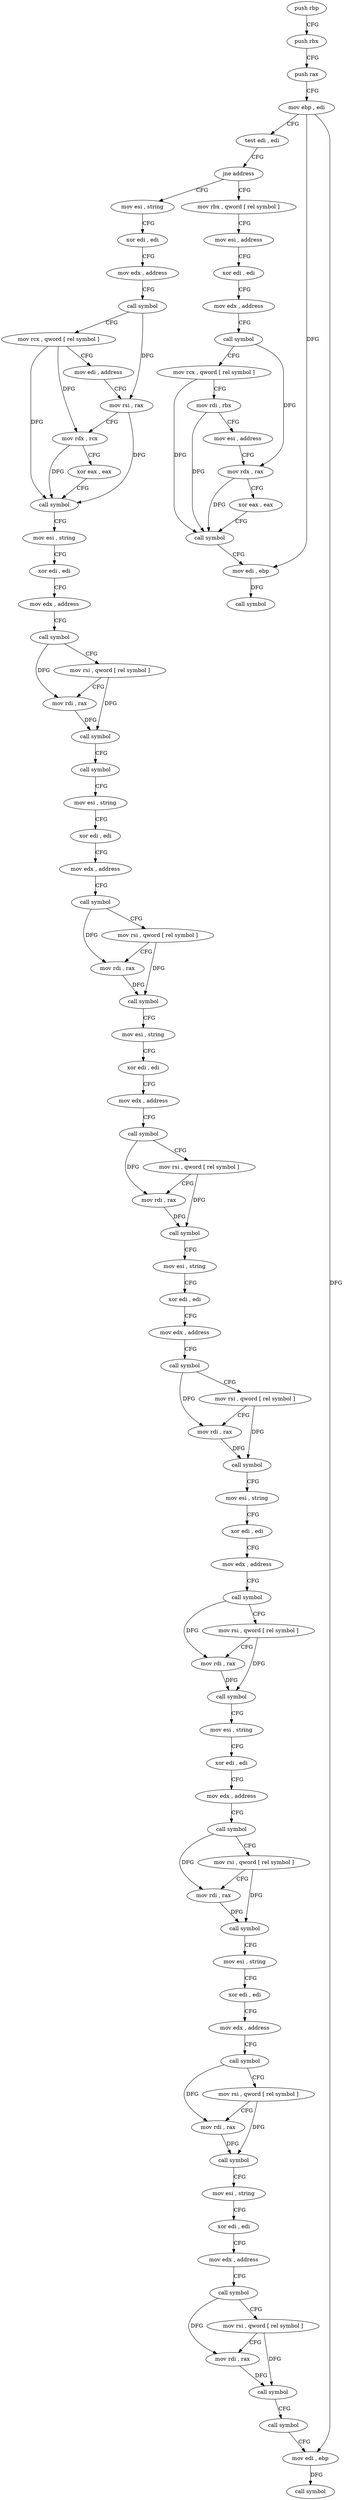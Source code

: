 digraph "func" {
"4201456" [label = "push rbp" ]
"4201457" [label = "push rbx" ]
"4201458" [label = "push rax" ]
"4201459" [label = "mov ebp , edi" ]
"4201461" [label = "test edi , edi" ]
"4201463" [label = "jne address" ]
"4201784" [label = "mov rbx , qword [ rel symbol ]" ]
"4201469" [label = "mov esi , string" ]
"4201791" [label = "mov esi , address" ]
"4201796" [label = "xor edi , edi" ]
"4201798" [label = "mov edx , address" ]
"4201803" [label = "call symbol" ]
"4201808" [label = "mov rcx , qword [ rel symbol ]" ]
"4201815" [label = "mov rdi , rbx" ]
"4201818" [label = "mov esi , address" ]
"4201823" [label = "mov rdx , rax" ]
"4201826" [label = "xor eax , eax" ]
"4201828" [label = "call symbol" ]
"4201833" [label = "mov edi , ebp" ]
"4201835" [label = "call symbol" ]
"4201474" [label = "xor edi , edi" ]
"4201476" [label = "mov edx , address" ]
"4201481" [label = "call symbol" ]
"4201486" [label = "mov rcx , qword [ rel symbol ]" ]
"4201493" [label = "mov edi , address" ]
"4201498" [label = "mov rsi , rax" ]
"4201501" [label = "mov rdx , rcx" ]
"4201504" [label = "xor eax , eax" ]
"4201506" [label = "call symbol" ]
"4201511" [label = "mov esi , string" ]
"4201516" [label = "xor edi , edi" ]
"4201518" [label = "mov edx , address" ]
"4201523" [label = "call symbol" ]
"4201528" [label = "mov rsi , qword [ rel symbol ]" ]
"4201535" [label = "mov rdi , rax" ]
"4201538" [label = "call symbol" ]
"4201543" [label = "call symbol" ]
"4201548" [label = "mov esi , string" ]
"4201553" [label = "xor edi , edi" ]
"4201555" [label = "mov edx , address" ]
"4201560" [label = "call symbol" ]
"4201565" [label = "mov rsi , qword [ rel symbol ]" ]
"4201572" [label = "mov rdi , rax" ]
"4201575" [label = "call symbol" ]
"4201580" [label = "mov esi , string" ]
"4201585" [label = "xor edi , edi" ]
"4201587" [label = "mov edx , address" ]
"4201592" [label = "call symbol" ]
"4201597" [label = "mov rsi , qword [ rel symbol ]" ]
"4201604" [label = "mov rdi , rax" ]
"4201607" [label = "call symbol" ]
"4201612" [label = "mov esi , string" ]
"4201617" [label = "xor edi , edi" ]
"4201619" [label = "mov edx , address" ]
"4201624" [label = "call symbol" ]
"4201629" [label = "mov rsi , qword [ rel symbol ]" ]
"4201636" [label = "mov rdi , rax" ]
"4201639" [label = "call symbol" ]
"4201644" [label = "mov esi , string" ]
"4201649" [label = "xor edi , edi" ]
"4201651" [label = "mov edx , address" ]
"4201656" [label = "call symbol" ]
"4201661" [label = "mov rsi , qword [ rel symbol ]" ]
"4201668" [label = "mov rdi , rax" ]
"4201671" [label = "call symbol" ]
"4201676" [label = "mov esi , string" ]
"4201681" [label = "xor edi , edi" ]
"4201683" [label = "mov edx , address" ]
"4201688" [label = "call symbol" ]
"4201693" [label = "mov rsi , qword [ rel symbol ]" ]
"4201700" [label = "mov rdi , rax" ]
"4201703" [label = "call symbol" ]
"4201708" [label = "mov esi , string" ]
"4201713" [label = "xor edi , edi" ]
"4201715" [label = "mov edx , address" ]
"4201720" [label = "call symbol" ]
"4201725" [label = "mov rsi , qword [ rel symbol ]" ]
"4201732" [label = "mov rdi , rax" ]
"4201735" [label = "call symbol" ]
"4201740" [label = "mov esi , string" ]
"4201745" [label = "xor edi , edi" ]
"4201747" [label = "mov edx , address" ]
"4201752" [label = "call symbol" ]
"4201757" [label = "mov rsi , qword [ rel symbol ]" ]
"4201764" [label = "mov rdi , rax" ]
"4201767" [label = "call symbol" ]
"4201772" [label = "call symbol" ]
"4201777" [label = "mov edi , ebp" ]
"4201779" [label = "call symbol" ]
"4201456" -> "4201457" [ label = "CFG" ]
"4201457" -> "4201458" [ label = "CFG" ]
"4201458" -> "4201459" [ label = "CFG" ]
"4201459" -> "4201461" [ label = "CFG" ]
"4201459" -> "4201833" [ label = "DFG" ]
"4201459" -> "4201777" [ label = "DFG" ]
"4201461" -> "4201463" [ label = "CFG" ]
"4201463" -> "4201784" [ label = "CFG" ]
"4201463" -> "4201469" [ label = "CFG" ]
"4201784" -> "4201791" [ label = "CFG" ]
"4201469" -> "4201474" [ label = "CFG" ]
"4201791" -> "4201796" [ label = "CFG" ]
"4201796" -> "4201798" [ label = "CFG" ]
"4201798" -> "4201803" [ label = "CFG" ]
"4201803" -> "4201808" [ label = "CFG" ]
"4201803" -> "4201823" [ label = "DFG" ]
"4201808" -> "4201815" [ label = "CFG" ]
"4201808" -> "4201828" [ label = "DFG" ]
"4201815" -> "4201818" [ label = "CFG" ]
"4201815" -> "4201828" [ label = "DFG" ]
"4201818" -> "4201823" [ label = "CFG" ]
"4201823" -> "4201826" [ label = "CFG" ]
"4201823" -> "4201828" [ label = "DFG" ]
"4201826" -> "4201828" [ label = "CFG" ]
"4201828" -> "4201833" [ label = "CFG" ]
"4201833" -> "4201835" [ label = "DFG" ]
"4201474" -> "4201476" [ label = "CFG" ]
"4201476" -> "4201481" [ label = "CFG" ]
"4201481" -> "4201486" [ label = "CFG" ]
"4201481" -> "4201498" [ label = "DFG" ]
"4201486" -> "4201493" [ label = "CFG" ]
"4201486" -> "4201501" [ label = "DFG" ]
"4201486" -> "4201506" [ label = "DFG" ]
"4201493" -> "4201498" [ label = "CFG" ]
"4201498" -> "4201501" [ label = "CFG" ]
"4201498" -> "4201506" [ label = "DFG" ]
"4201501" -> "4201504" [ label = "CFG" ]
"4201501" -> "4201506" [ label = "DFG" ]
"4201504" -> "4201506" [ label = "CFG" ]
"4201506" -> "4201511" [ label = "CFG" ]
"4201511" -> "4201516" [ label = "CFG" ]
"4201516" -> "4201518" [ label = "CFG" ]
"4201518" -> "4201523" [ label = "CFG" ]
"4201523" -> "4201528" [ label = "CFG" ]
"4201523" -> "4201535" [ label = "DFG" ]
"4201528" -> "4201535" [ label = "CFG" ]
"4201528" -> "4201538" [ label = "DFG" ]
"4201535" -> "4201538" [ label = "DFG" ]
"4201538" -> "4201543" [ label = "CFG" ]
"4201543" -> "4201548" [ label = "CFG" ]
"4201548" -> "4201553" [ label = "CFG" ]
"4201553" -> "4201555" [ label = "CFG" ]
"4201555" -> "4201560" [ label = "CFG" ]
"4201560" -> "4201565" [ label = "CFG" ]
"4201560" -> "4201572" [ label = "DFG" ]
"4201565" -> "4201572" [ label = "CFG" ]
"4201565" -> "4201575" [ label = "DFG" ]
"4201572" -> "4201575" [ label = "DFG" ]
"4201575" -> "4201580" [ label = "CFG" ]
"4201580" -> "4201585" [ label = "CFG" ]
"4201585" -> "4201587" [ label = "CFG" ]
"4201587" -> "4201592" [ label = "CFG" ]
"4201592" -> "4201597" [ label = "CFG" ]
"4201592" -> "4201604" [ label = "DFG" ]
"4201597" -> "4201604" [ label = "CFG" ]
"4201597" -> "4201607" [ label = "DFG" ]
"4201604" -> "4201607" [ label = "DFG" ]
"4201607" -> "4201612" [ label = "CFG" ]
"4201612" -> "4201617" [ label = "CFG" ]
"4201617" -> "4201619" [ label = "CFG" ]
"4201619" -> "4201624" [ label = "CFG" ]
"4201624" -> "4201629" [ label = "CFG" ]
"4201624" -> "4201636" [ label = "DFG" ]
"4201629" -> "4201636" [ label = "CFG" ]
"4201629" -> "4201639" [ label = "DFG" ]
"4201636" -> "4201639" [ label = "DFG" ]
"4201639" -> "4201644" [ label = "CFG" ]
"4201644" -> "4201649" [ label = "CFG" ]
"4201649" -> "4201651" [ label = "CFG" ]
"4201651" -> "4201656" [ label = "CFG" ]
"4201656" -> "4201661" [ label = "CFG" ]
"4201656" -> "4201668" [ label = "DFG" ]
"4201661" -> "4201668" [ label = "CFG" ]
"4201661" -> "4201671" [ label = "DFG" ]
"4201668" -> "4201671" [ label = "DFG" ]
"4201671" -> "4201676" [ label = "CFG" ]
"4201676" -> "4201681" [ label = "CFG" ]
"4201681" -> "4201683" [ label = "CFG" ]
"4201683" -> "4201688" [ label = "CFG" ]
"4201688" -> "4201693" [ label = "CFG" ]
"4201688" -> "4201700" [ label = "DFG" ]
"4201693" -> "4201700" [ label = "CFG" ]
"4201693" -> "4201703" [ label = "DFG" ]
"4201700" -> "4201703" [ label = "DFG" ]
"4201703" -> "4201708" [ label = "CFG" ]
"4201708" -> "4201713" [ label = "CFG" ]
"4201713" -> "4201715" [ label = "CFG" ]
"4201715" -> "4201720" [ label = "CFG" ]
"4201720" -> "4201725" [ label = "CFG" ]
"4201720" -> "4201732" [ label = "DFG" ]
"4201725" -> "4201732" [ label = "CFG" ]
"4201725" -> "4201735" [ label = "DFG" ]
"4201732" -> "4201735" [ label = "DFG" ]
"4201735" -> "4201740" [ label = "CFG" ]
"4201740" -> "4201745" [ label = "CFG" ]
"4201745" -> "4201747" [ label = "CFG" ]
"4201747" -> "4201752" [ label = "CFG" ]
"4201752" -> "4201757" [ label = "CFG" ]
"4201752" -> "4201764" [ label = "DFG" ]
"4201757" -> "4201764" [ label = "CFG" ]
"4201757" -> "4201767" [ label = "DFG" ]
"4201764" -> "4201767" [ label = "DFG" ]
"4201767" -> "4201772" [ label = "CFG" ]
"4201772" -> "4201777" [ label = "CFG" ]
"4201777" -> "4201779" [ label = "DFG" ]
}
